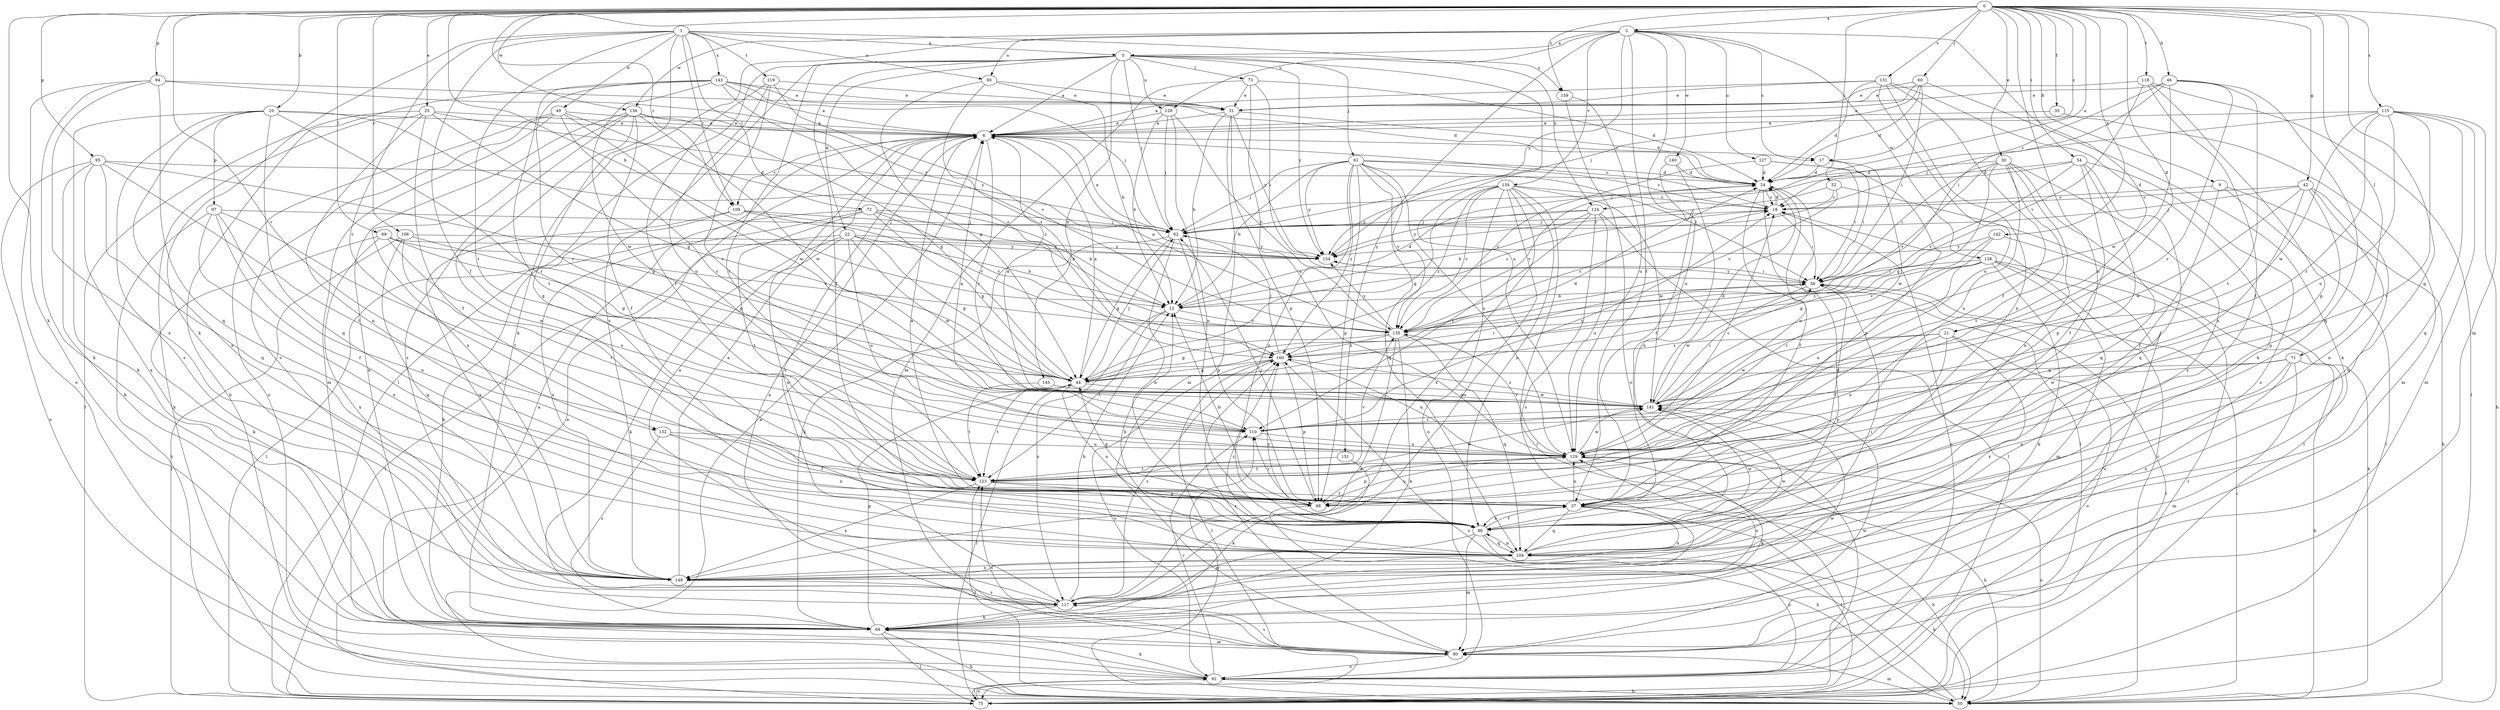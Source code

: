 strict digraph  {
0;
1;
2;
5;
6;
9;
10;
12;
17;
18;
21;
22;
24;
25;
30;
31;
35;
37;
42;
44;
46;
49;
50;
52;
54;
56;
60;
61;
62;
68;
69;
71;
72;
73;
75;
80;
86;
90;
92;
94;
95;
97;
98;
104;
106;
109;
110;
115;
117;
118;
119;
123;
124;
127;
128;
129;
131;
132;
134;
135;
136;
138;
140;
141;
142;
143;
145;
148;
151;
154;
159;
160;
0 -> 2  [label=a];
0 -> 9  [label=b];
0 -> 10  [label=b];
0 -> 12  [label=b];
0 -> 17  [label=c];
0 -> 21  [label=d];
0 -> 25  [label=e];
0 -> 30  [label=e];
0 -> 35  [label=f];
0 -> 42  [label=g];
0 -> 46  [label=h];
0 -> 52  [label=i];
0 -> 54  [label=i];
0 -> 60  [label=j];
0 -> 68  [label=k];
0 -> 69  [label=l];
0 -> 71  [label=l];
0 -> 80  [label=m];
0 -> 86  [label=n];
0 -> 94  [label=p];
0 -> 95  [label=p];
0 -> 104  [label=q];
0 -> 106  [label=r];
0 -> 109  [label=r];
0 -> 115  [label=s];
0 -> 118  [label=t];
0 -> 124  [label=u];
0 -> 131  [label=v];
0 -> 132  [label=v];
0 -> 136  [label=w];
0 -> 142  [label=x];
0 -> 159  [label=z];
1 -> 5  [label=a];
1 -> 37  [label=f];
1 -> 49  [label=h];
1 -> 68  [label=k];
1 -> 72  [label=l];
1 -> 90  [label=o];
1 -> 104  [label=q];
1 -> 109  [label=r];
1 -> 119  [label=t];
1 -> 123  [label=t];
1 -> 124  [label=u];
1 -> 132  [label=v];
1 -> 143  [label=x];
2 -> 5  [label=a];
2 -> 17  [label=c];
2 -> 21  [label=d];
2 -> 37  [label=f];
2 -> 68  [label=k];
2 -> 86  [label=n];
2 -> 90  [label=o];
2 -> 127  [label=u];
2 -> 128  [label=u];
2 -> 134  [label=v];
2 -> 136  [label=w];
2 -> 138  [label=w];
2 -> 140  [label=w];
2 -> 151  [label=y];
2 -> 154  [label=y];
5 -> 6  [label=a];
5 -> 22  [label=d];
5 -> 37  [label=f];
5 -> 61  [label=j];
5 -> 62  [label=j];
5 -> 73  [label=l];
5 -> 75  [label=l];
5 -> 123  [label=t];
5 -> 128  [label=u];
5 -> 129  [label=u];
5 -> 145  [label=x];
5 -> 148  [label=x];
5 -> 154  [label=y];
5 -> 159  [label=z];
6 -> 17  [label=c];
6 -> 18  [label=c];
6 -> 109  [label=r];
6 -> 110  [label=r];
6 -> 117  [label=s];
9 -> 18  [label=c];
9 -> 37  [label=f];
9 -> 50  [label=h];
9 -> 75  [label=l];
10 -> 6  [label=a];
10 -> 62  [label=j];
10 -> 68  [label=k];
10 -> 97  [label=p];
10 -> 104  [label=q];
10 -> 110  [label=r];
10 -> 117  [label=s];
10 -> 148  [label=x];
12 -> 18  [label=c];
12 -> 24  [label=d];
12 -> 117  [label=s];
12 -> 123  [label=t];
12 -> 135  [label=v];
17 -> 24  [label=d];
17 -> 56  [label=i];
17 -> 141  [label=w];
18 -> 24  [label=d];
18 -> 56  [label=i];
18 -> 62  [label=j];
21 -> 92  [label=o];
21 -> 98  [label=p];
21 -> 129  [label=u];
21 -> 141  [label=w];
21 -> 148  [label=x];
21 -> 160  [label=z];
22 -> 12  [label=b];
22 -> 44  [label=g];
22 -> 68  [label=k];
22 -> 75  [label=l];
22 -> 86  [label=n];
22 -> 129  [label=u];
22 -> 141  [label=w];
22 -> 154  [label=y];
24 -> 18  [label=c];
24 -> 37  [label=f];
24 -> 75  [label=l];
24 -> 129  [label=u];
24 -> 135  [label=v];
25 -> 6  [label=a];
25 -> 37  [label=f];
25 -> 44  [label=g];
25 -> 50  [label=h];
25 -> 75  [label=l];
25 -> 86  [label=n];
25 -> 154  [label=y];
30 -> 24  [label=d];
30 -> 44  [label=g];
30 -> 56  [label=i];
30 -> 86  [label=n];
30 -> 104  [label=q];
30 -> 123  [label=t];
30 -> 129  [label=u];
30 -> 135  [label=v];
30 -> 148  [label=x];
31 -> 6  [label=a];
31 -> 12  [label=b];
31 -> 24  [label=d];
31 -> 80  [label=m];
31 -> 98  [label=p];
31 -> 154  [label=y];
35 -> 6  [label=a];
35 -> 80  [label=m];
37 -> 6  [label=a];
37 -> 50  [label=h];
37 -> 75  [label=l];
37 -> 86  [label=n];
37 -> 104  [label=q];
37 -> 129  [label=u];
37 -> 148  [label=x];
42 -> 18  [label=c];
42 -> 62  [label=j];
42 -> 86  [label=n];
42 -> 98  [label=p];
42 -> 104  [label=q];
42 -> 129  [label=u];
42 -> 141  [label=w];
44 -> 6  [label=a];
44 -> 24  [label=d];
44 -> 56  [label=i];
44 -> 62  [label=j];
44 -> 75  [label=l];
44 -> 86  [label=n];
44 -> 123  [label=t];
44 -> 141  [label=w];
46 -> 18  [label=c];
46 -> 31  [label=e];
46 -> 56  [label=i];
46 -> 104  [label=q];
46 -> 110  [label=r];
46 -> 123  [label=t];
46 -> 141  [label=w];
49 -> 6  [label=a];
49 -> 80  [label=m];
49 -> 92  [label=o];
49 -> 110  [label=r];
49 -> 117  [label=s];
49 -> 141  [label=w];
49 -> 160  [label=z];
50 -> 6  [label=a];
50 -> 18  [label=c];
50 -> 56  [label=i];
50 -> 80  [label=m];
50 -> 110  [label=r];
50 -> 123  [label=t];
50 -> 129  [label=u];
50 -> 160  [label=z];
52 -> 18  [label=c];
52 -> 75  [label=l];
52 -> 135  [label=v];
52 -> 154  [label=y];
54 -> 24  [label=d];
54 -> 37  [label=f];
54 -> 62  [label=j];
54 -> 98  [label=p];
54 -> 104  [label=q];
54 -> 117  [label=s];
54 -> 135  [label=v];
56 -> 12  [label=b];
56 -> 37  [label=f];
56 -> 75  [label=l];
56 -> 141  [label=w];
56 -> 154  [label=y];
60 -> 6  [label=a];
60 -> 24  [label=d];
60 -> 31  [label=e];
60 -> 56  [label=i];
60 -> 62  [label=j];
60 -> 68  [label=k];
61 -> 12  [label=b];
61 -> 18  [label=c];
61 -> 24  [label=d];
61 -> 56  [label=i];
61 -> 62  [label=j];
61 -> 86  [label=n];
61 -> 98  [label=p];
61 -> 104  [label=q];
61 -> 129  [label=u];
61 -> 135  [label=v];
61 -> 154  [label=y];
61 -> 160  [label=z];
62 -> 6  [label=a];
62 -> 44  [label=g];
62 -> 68  [label=k];
62 -> 86  [label=n];
62 -> 98  [label=p];
62 -> 154  [label=y];
68 -> 44  [label=g];
68 -> 50  [label=h];
68 -> 75  [label=l];
68 -> 80  [label=m];
68 -> 141  [label=w];
69 -> 44  [label=g];
69 -> 68  [label=k];
69 -> 129  [label=u];
69 -> 135  [label=v];
69 -> 148  [label=x];
69 -> 154  [label=y];
71 -> 44  [label=g];
71 -> 50  [label=h];
71 -> 80  [label=m];
71 -> 86  [label=n];
71 -> 141  [label=w];
71 -> 148  [label=x];
72 -> 12  [label=b];
72 -> 44  [label=g];
72 -> 62  [label=j];
72 -> 68  [label=k];
72 -> 123  [label=t];
72 -> 135  [label=v];
72 -> 148  [label=x];
73 -> 24  [label=d];
73 -> 31  [label=e];
73 -> 56  [label=i];
73 -> 80  [label=m];
73 -> 129  [label=u];
75 -> 6  [label=a];
75 -> 92  [label=o];
80 -> 6  [label=a];
80 -> 92  [label=o];
80 -> 117  [label=s];
80 -> 123  [label=t];
80 -> 141  [label=w];
80 -> 160  [label=z];
86 -> 37  [label=f];
86 -> 80  [label=m];
86 -> 92  [label=o];
86 -> 104  [label=q];
86 -> 117  [label=s];
86 -> 141  [label=w];
86 -> 160  [label=z];
90 -> 12  [label=b];
90 -> 31  [label=e];
90 -> 44  [label=g];
90 -> 160  [label=z];
92 -> 6  [label=a];
92 -> 18  [label=c];
92 -> 50  [label=h];
92 -> 68  [label=k];
92 -> 75  [label=l];
92 -> 110  [label=r];
94 -> 31  [label=e];
94 -> 68  [label=k];
94 -> 92  [label=o];
94 -> 104  [label=q];
94 -> 148  [label=x];
94 -> 154  [label=y];
95 -> 24  [label=d];
95 -> 44  [label=g];
95 -> 68  [label=k];
95 -> 92  [label=o];
95 -> 104  [label=q];
95 -> 123  [label=t];
95 -> 148  [label=x];
97 -> 37  [label=f];
97 -> 50  [label=h];
97 -> 62  [label=j];
97 -> 86  [label=n];
97 -> 123  [label=t];
97 -> 148  [label=x];
98 -> 12  [label=b];
98 -> 44  [label=g];
98 -> 50  [label=h];
98 -> 62  [label=j];
98 -> 110  [label=r];
98 -> 129  [label=u];
104 -> 12  [label=b];
104 -> 24  [label=d];
104 -> 50  [label=h];
104 -> 86  [label=n];
104 -> 141  [label=w];
104 -> 148  [label=x];
104 -> 160  [label=z];
106 -> 44  [label=g];
106 -> 75  [label=l];
106 -> 104  [label=q];
106 -> 123  [label=t];
106 -> 154  [label=y];
109 -> 12  [label=b];
109 -> 62  [label=j];
109 -> 75  [label=l];
109 -> 135  [label=v];
109 -> 148  [label=x];
110 -> 6  [label=a];
110 -> 18  [label=c];
110 -> 129  [label=u];
115 -> 6  [label=a];
115 -> 50  [label=h];
115 -> 62  [label=j];
115 -> 80  [label=m];
115 -> 104  [label=q];
115 -> 110  [label=r];
115 -> 123  [label=t];
115 -> 129  [label=u];
115 -> 141  [label=w];
117 -> 6  [label=a];
117 -> 12  [label=b];
117 -> 68  [label=k];
117 -> 129  [label=u];
117 -> 160  [label=z];
118 -> 31  [label=e];
118 -> 37  [label=f];
118 -> 75  [label=l];
118 -> 98  [label=p];
118 -> 135  [label=v];
119 -> 31  [label=e];
119 -> 110  [label=r];
119 -> 123  [label=t];
119 -> 129  [label=u];
119 -> 135  [label=v];
123 -> 37  [label=f];
123 -> 98  [label=p];
123 -> 135  [label=v];
123 -> 141  [label=w];
123 -> 148  [label=x];
124 -> 12  [label=b];
124 -> 62  [label=j];
124 -> 75  [label=l];
124 -> 110  [label=r];
124 -> 117  [label=s];
124 -> 129  [label=u];
124 -> 154  [label=y];
127 -> 24  [label=d];
127 -> 56  [label=i];
127 -> 98  [label=p];
127 -> 135  [label=v];
128 -> 6  [label=a];
128 -> 12  [label=b];
128 -> 62  [label=j];
128 -> 86  [label=n];
128 -> 135  [label=v];
129 -> 18  [label=c];
129 -> 50  [label=h];
129 -> 68  [label=k];
129 -> 98  [label=p];
129 -> 123  [label=t];
129 -> 135  [label=v];
129 -> 141  [label=w];
131 -> 6  [label=a];
131 -> 24  [label=d];
131 -> 31  [label=e];
131 -> 37  [label=f];
131 -> 68  [label=k];
131 -> 86  [label=n];
131 -> 129  [label=u];
132 -> 37  [label=f];
132 -> 86  [label=n];
132 -> 117  [label=s];
132 -> 129  [label=u];
134 -> 18  [label=c];
134 -> 44  [label=g];
134 -> 75  [label=l];
134 -> 86  [label=n];
134 -> 92  [label=o];
134 -> 117  [label=s];
134 -> 135  [label=v];
134 -> 141  [label=w];
134 -> 148  [label=x];
134 -> 154  [label=y];
134 -> 160  [label=z];
135 -> 6  [label=a];
135 -> 18  [label=c];
135 -> 44  [label=g];
135 -> 68  [label=k];
135 -> 104  [label=q];
135 -> 117  [label=s];
135 -> 154  [label=y];
135 -> 160  [label=z];
136 -> 6  [label=a];
136 -> 37  [label=f];
136 -> 44  [label=g];
136 -> 68  [label=k];
136 -> 86  [label=n];
136 -> 117  [label=s];
136 -> 141  [label=w];
136 -> 148  [label=x];
138 -> 56  [label=i];
138 -> 68  [label=k];
138 -> 75  [label=l];
138 -> 80  [label=m];
138 -> 92  [label=o];
138 -> 110  [label=r];
138 -> 129  [label=u];
138 -> 135  [label=v];
140 -> 24  [label=d];
140 -> 37  [label=f];
140 -> 86  [label=n];
141 -> 6  [label=a];
141 -> 24  [label=d];
141 -> 56  [label=i];
141 -> 110  [label=r];
141 -> 160  [label=z];
142 -> 44  [label=g];
142 -> 50  [label=h];
142 -> 154  [label=y];
142 -> 160  [label=z];
143 -> 6  [label=a];
143 -> 24  [label=d];
143 -> 31  [label=e];
143 -> 50  [label=h];
143 -> 62  [label=j];
143 -> 110  [label=r];
143 -> 123  [label=t];
143 -> 141  [label=w];
143 -> 160  [label=z];
145 -> 123  [label=t];
145 -> 141  [label=w];
148 -> 6  [label=a];
148 -> 56  [label=i];
148 -> 117  [label=s];
151 -> 68  [label=k];
151 -> 123  [label=t];
154 -> 56  [label=i];
159 -> 92  [label=o];
159 -> 129  [label=u];
160 -> 44  [label=g];
160 -> 62  [label=j];
160 -> 75  [label=l];
160 -> 92  [label=o];
160 -> 98  [label=p];
160 -> 129  [label=u];
}

